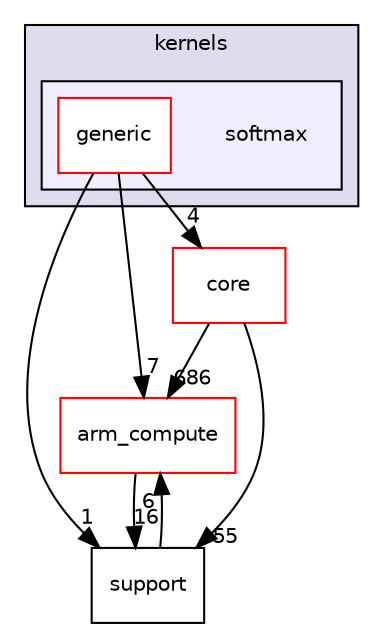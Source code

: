 digraph "src/cpu/kernels/softmax" {
  compound=true
  node [ fontsize="10", fontname="Helvetica"];
  edge [ labelfontsize="10", labelfontname="Helvetica"];
  subgraph clusterdir_1de7bcbbdec2bf3559cb3c688662d4f5 {
    graph [ bgcolor="#ddddee", pencolor="black", label="kernels" fontname="Helvetica", fontsize="10", URL="dir_1de7bcbbdec2bf3559cb3c688662d4f5.xhtml"]
  subgraph clusterdir_c42292eae4d792a7461f8cfc84977b28 {
    graph [ bgcolor="#eeeeff", pencolor="black", label="" URL="dir_c42292eae4d792a7461f8cfc84977b28.xhtml"];
    dir_c42292eae4d792a7461f8cfc84977b28 [shape=plaintext label="softmax"];
  dir_3c0003389c3d6bdd3182f57393932243 [shape=box label="generic" fillcolor="white" style="filled" color="red" URL="dir_3c0003389c3d6bdd3182f57393932243.xhtml"];
  }
  }
  dir_214608ef36d61442cb2b0c1c4e9a7def [shape=box label="arm_compute" fillcolor="white" style="filled" color="red" URL="dir_214608ef36d61442cb2b0c1c4e9a7def.xhtml"];
  dir_5815af820a9cc9481f1d0990a0d60286 [shape=box label="support" URL="dir_5815af820a9cc9481f1d0990a0d60286.xhtml"];
  dir_aebb8dcc11953d78e620bbef0b9e2183 [shape=box label="core" fillcolor="white" style="filled" color="red" URL="dir_aebb8dcc11953d78e620bbef0b9e2183.xhtml"];
  dir_214608ef36d61442cb2b0c1c4e9a7def->dir_5815af820a9cc9481f1d0990a0d60286 [headlabel="16", labeldistance=1.5 headhref="dir_000000_000031.xhtml"];
  dir_aebb8dcc11953d78e620bbef0b9e2183->dir_214608ef36d61442cb2b0c1c4e9a7def [headlabel="686", labeldistance=1.5 headhref="dir_000017_000000.xhtml"];
  dir_aebb8dcc11953d78e620bbef0b9e2183->dir_5815af820a9cc9481f1d0990a0d60286 [headlabel="55", labeldistance=1.5 headhref="dir_000017_000031.xhtml"];
  dir_5815af820a9cc9481f1d0990a0d60286->dir_214608ef36d61442cb2b0c1c4e9a7def [headlabel="6", labeldistance=1.5 headhref="dir_000031_000000.xhtml"];
  dir_3c0003389c3d6bdd3182f57393932243->dir_214608ef36d61442cb2b0c1c4e9a7def [headlabel="7", labeldistance=1.5 headhref="dir_000470_000000.xhtml"];
  dir_3c0003389c3d6bdd3182f57393932243->dir_5815af820a9cc9481f1d0990a0d60286 [headlabel="1", labeldistance=1.5 headhref="dir_000470_000031.xhtml"];
  dir_3c0003389c3d6bdd3182f57393932243->dir_aebb8dcc11953d78e620bbef0b9e2183 [headlabel="4", labeldistance=1.5 headhref="dir_000470_000017.xhtml"];
}
